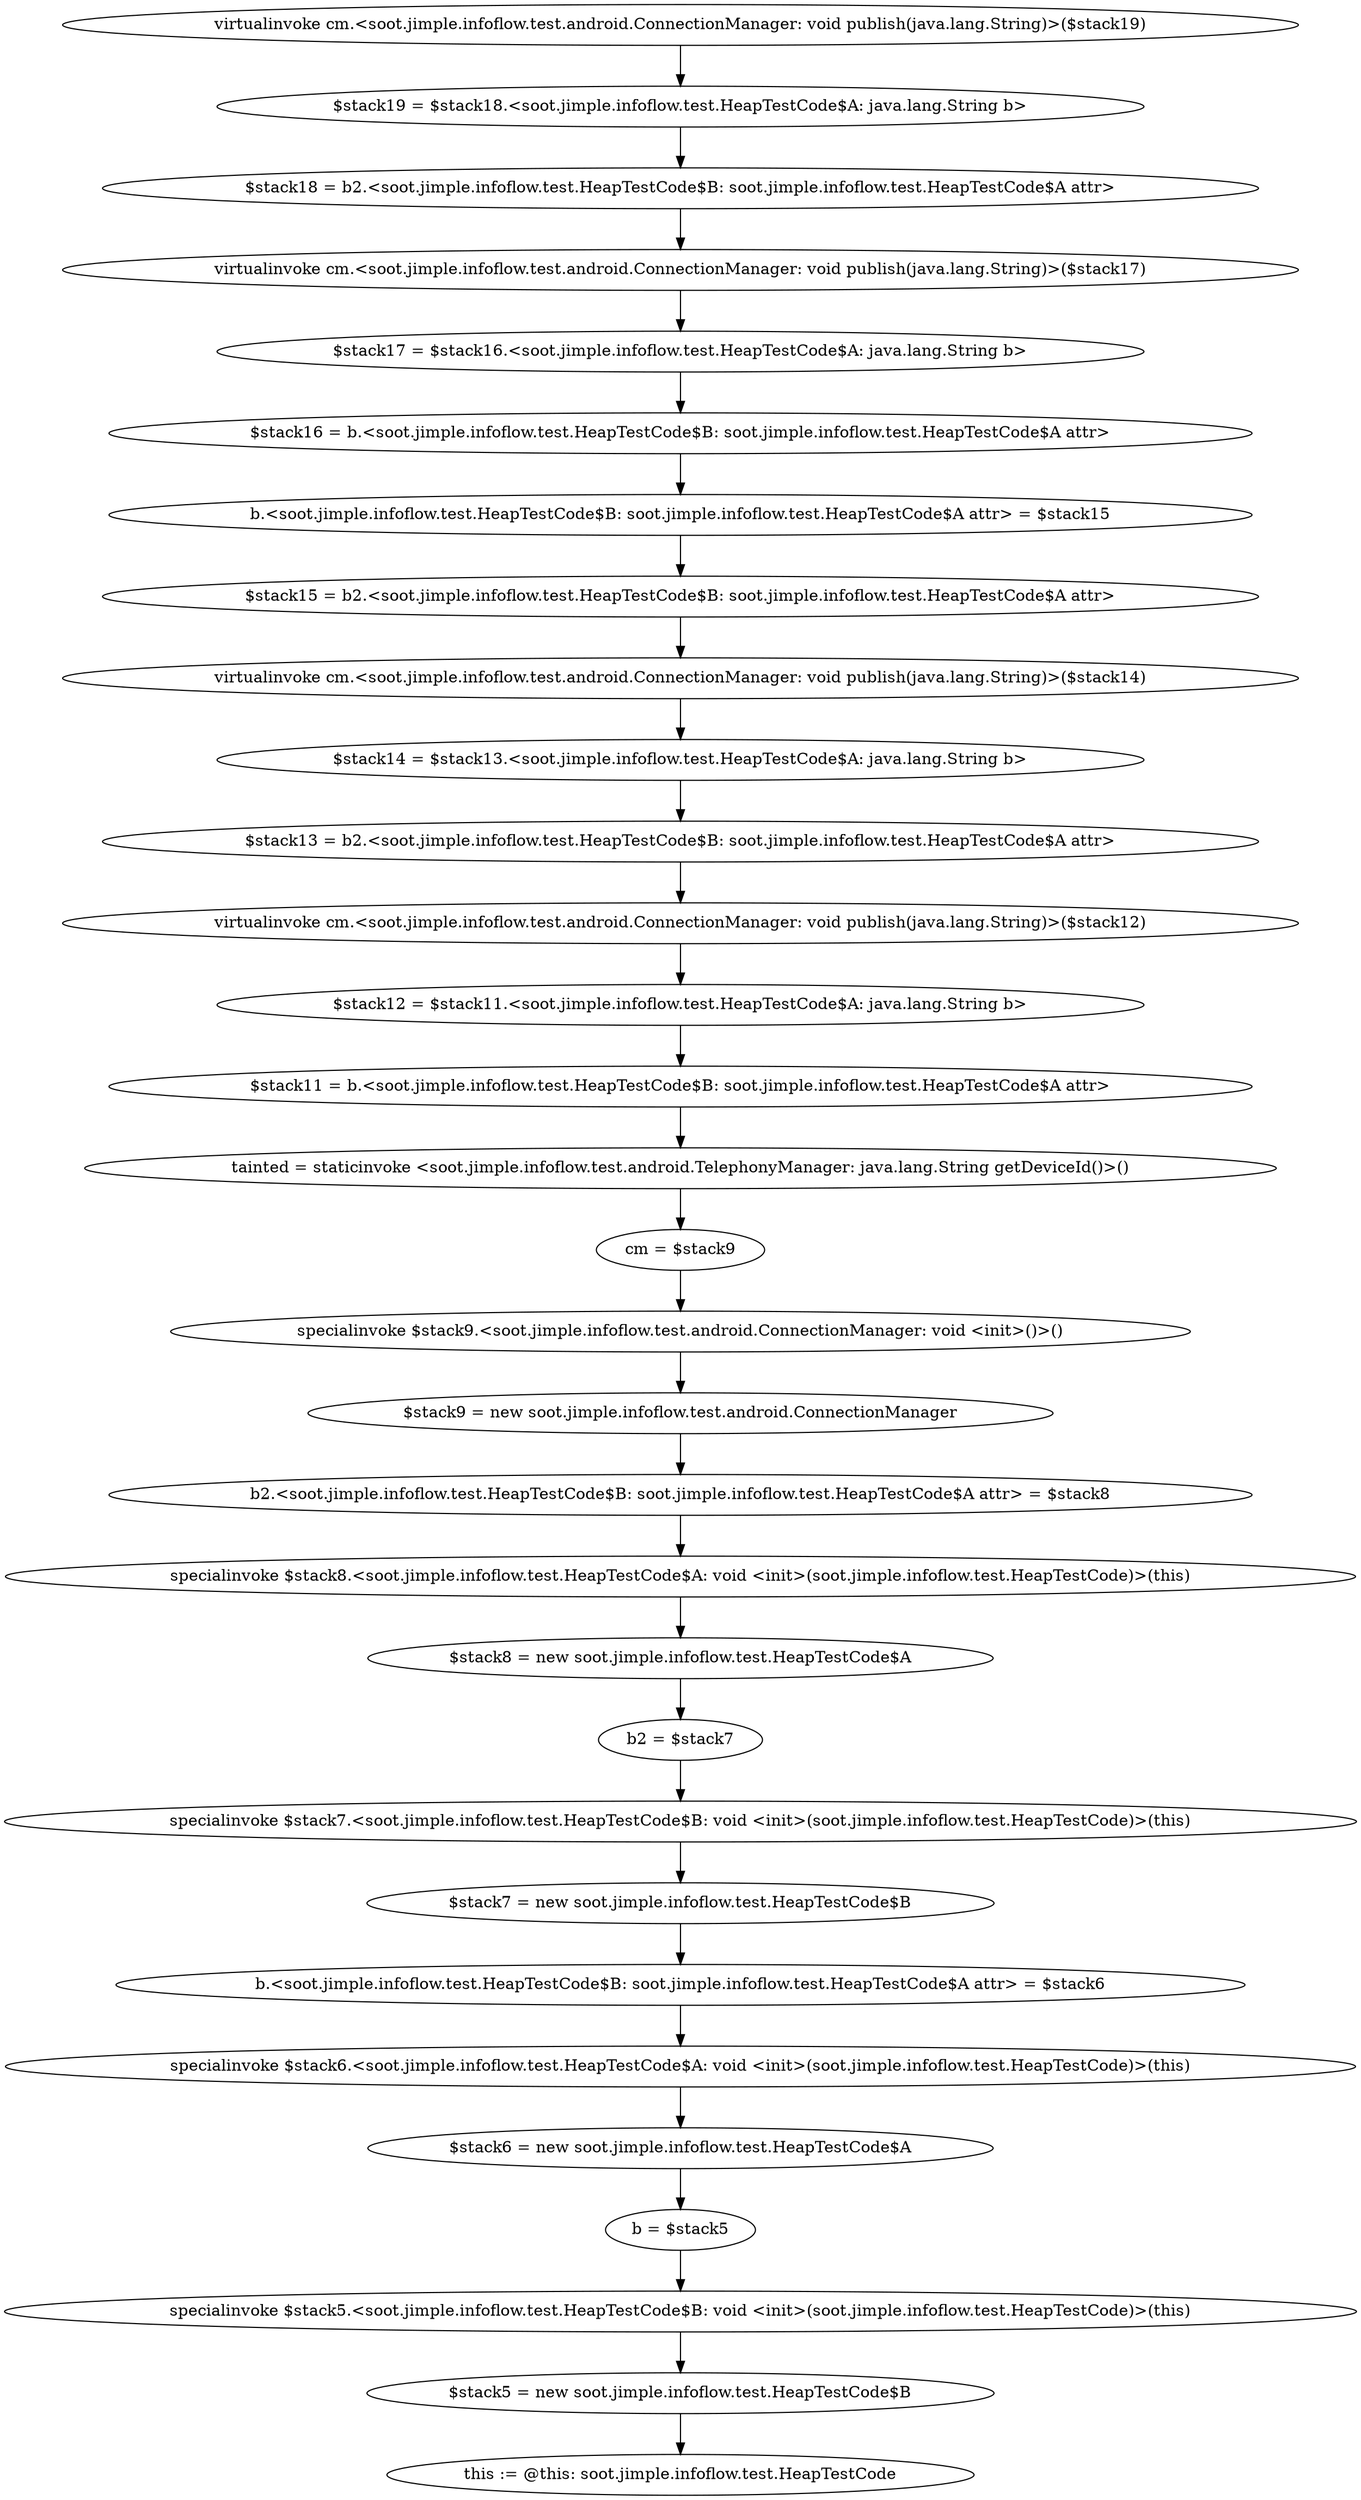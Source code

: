 digraph "" {
    "virtualinvoke cm.<soot.jimple.infoflow.test.android.ConnectionManager: void publish(java.lang.String)>($stack19)"
    "$stack19 = $stack18.<soot.jimple.infoflow.test.HeapTestCode$A: java.lang.String b>"
    "virtualinvoke cm.<soot.jimple.infoflow.test.android.ConnectionManager: void publish(java.lang.String)>($stack19)"->"$stack19 = $stack18.<soot.jimple.infoflow.test.HeapTestCode$A: java.lang.String b>";
    "$stack18 = b2.<soot.jimple.infoflow.test.HeapTestCode$B: soot.jimple.infoflow.test.HeapTestCode$A attr>"
    "$stack19 = $stack18.<soot.jimple.infoflow.test.HeapTestCode$A: java.lang.String b>"->"$stack18 = b2.<soot.jimple.infoflow.test.HeapTestCode$B: soot.jimple.infoflow.test.HeapTestCode$A attr>";
    "virtualinvoke cm.<soot.jimple.infoflow.test.android.ConnectionManager: void publish(java.lang.String)>($stack17)"
    "$stack18 = b2.<soot.jimple.infoflow.test.HeapTestCode$B: soot.jimple.infoflow.test.HeapTestCode$A attr>"->"virtualinvoke cm.<soot.jimple.infoflow.test.android.ConnectionManager: void publish(java.lang.String)>($stack17)";
    "$stack17 = $stack16.<soot.jimple.infoflow.test.HeapTestCode$A: java.lang.String b>"
    "virtualinvoke cm.<soot.jimple.infoflow.test.android.ConnectionManager: void publish(java.lang.String)>($stack17)"->"$stack17 = $stack16.<soot.jimple.infoflow.test.HeapTestCode$A: java.lang.String b>";
    "$stack16 = b.<soot.jimple.infoflow.test.HeapTestCode$B: soot.jimple.infoflow.test.HeapTestCode$A attr>"
    "$stack17 = $stack16.<soot.jimple.infoflow.test.HeapTestCode$A: java.lang.String b>"->"$stack16 = b.<soot.jimple.infoflow.test.HeapTestCode$B: soot.jimple.infoflow.test.HeapTestCode$A attr>";
    "b.<soot.jimple.infoflow.test.HeapTestCode$B: soot.jimple.infoflow.test.HeapTestCode$A attr> = $stack15"
    "$stack16 = b.<soot.jimple.infoflow.test.HeapTestCode$B: soot.jimple.infoflow.test.HeapTestCode$A attr>"->"b.<soot.jimple.infoflow.test.HeapTestCode$B: soot.jimple.infoflow.test.HeapTestCode$A attr> = $stack15";
    "$stack15 = b2.<soot.jimple.infoflow.test.HeapTestCode$B: soot.jimple.infoflow.test.HeapTestCode$A attr>"
    "b.<soot.jimple.infoflow.test.HeapTestCode$B: soot.jimple.infoflow.test.HeapTestCode$A attr> = $stack15"->"$stack15 = b2.<soot.jimple.infoflow.test.HeapTestCode$B: soot.jimple.infoflow.test.HeapTestCode$A attr>";
    "virtualinvoke cm.<soot.jimple.infoflow.test.android.ConnectionManager: void publish(java.lang.String)>($stack14)"
    "$stack15 = b2.<soot.jimple.infoflow.test.HeapTestCode$B: soot.jimple.infoflow.test.HeapTestCode$A attr>"->"virtualinvoke cm.<soot.jimple.infoflow.test.android.ConnectionManager: void publish(java.lang.String)>($stack14)";
    "$stack14 = $stack13.<soot.jimple.infoflow.test.HeapTestCode$A: java.lang.String b>"
    "virtualinvoke cm.<soot.jimple.infoflow.test.android.ConnectionManager: void publish(java.lang.String)>($stack14)"->"$stack14 = $stack13.<soot.jimple.infoflow.test.HeapTestCode$A: java.lang.String b>";
    "$stack13 = b2.<soot.jimple.infoflow.test.HeapTestCode$B: soot.jimple.infoflow.test.HeapTestCode$A attr>"
    "$stack14 = $stack13.<soot.jimple.infoflow.test.HeapTestCode$A: java.lang.String b>"->"$stack13 = b2.<soot.jimple.infoflow.test.HeapTestCode$B: soot.jimple.infoflow.test.HeapTestCode$A attr>";
    "virtualinvoke cm.<soot.jimple.infoflow.test.android.ConnectionManager: void publish(java.lang.String)>($stack12)"
    "$stack13 = b2.<soot.jimple.infoflow.test.HeapTestCode$B: soot.jimple.infoflow.test.HeapTestCode$A attr>"->"virtualinvoke cm.<soot.jimple.infoflow.test.android.ConnectionManager: void publish(java.lang.String)>($stack12)";
    "$stack12 = $stack11.<soot.jimple.infoflow.test.HeapTestCode$A: java.lang.String b>"
    "virtualinvoke cm.<soot.jimple.infoflow.test.android.ConnectionManager: void publish(java.lang.String)>($stack12)"->"$stack12 = $stack11.<soot.jimple.infoflow.test.HeapTestCode$A: java.lang.String b>";
    "$stack11 = b.<soot.jimple.infoflow.test.HeapTestCode$B: soot.jimple.infoflow.test.HeapTestCode$A attr>"
    "$stack12 = $stack11.<soot.jimple.infoflow.test.HeapTestCode$A: java.lang.String b>"->"$stack11 = b.<soot.jimple.infoflow.test.HeapTestCode$B: soot.jimple.infoflow.test.HeapTestCode$A attr>";
    "tainted = staticinvoke <soot.jimple.infoflow.test.android.TelephonyManager: java.lang.String getDeviceId()>()"
    "$stack11 = b.<soot.jimple.infoflow.test.HeapTestCode$B: soot.jimple.infoflow.test.HeapTestCode$A attr>"->"tainted = staticinvoke <soot.jimple.infoflow.test.android.TelephonyManager: java.lang.String getDeviceId()>()";
    "cm = $stack9"
    "tainted = staticinvoke <soot.jimple.infoflow.test.android.TelephonyManager: java.lang.String getDeviceId()>()"->"cm = $stack9";
    "specialinvoke $stack9.<soot.jimple.infoflow.test.android.ConnectionManager: void <init>()>()"
    "cm = $stack9"->"specialinvoke $stack9.<soot.jimple.infoflow.test.android.ConnectionManager: void <init>()>()";
    "$stack9 = new soot.jimple.infoflow.test.android.ConnectionManager"
    "specialinvoke $stack9.<soot.jimple.infoflow.test.android.ConnectionManager: void <init>()>()"->"$stack9 = new soot.jimple.infoflow.test.android.ConnectionManager";
    "b2.<soot.jimple.infoflow.test.HeapTestCode$B: soot.jimple.infoflow.test.HeapTestCode$A attr> = $stack8"
    "$stack9 = new soot.jimple.infoflow.test.android.ConnectionManager"->"b2.<soot.jimple.infoflow.test.HeapTestCode$B: soot.jimple.infoflow.test.HeapTestCode$A attr> = $stack8";
    "specialinvoke $stack8.<soot.jimple.infoflow.test.HeapTestCode$A: void <init>(soot.jimple.infoflow.test.HeapTestCode)>(this)"
    "b2.<soot.jimple.infoflow.test.HeapTestCode$B: soot.jimple.infoflow.test.HeapTestCode$A attr> = $stack8"->"specialinvoke $stack8.<soot.jimple.infoflow.test.HeapTestCode$A: void <init>(soot.jimple.infoflow.test.HeapTestCode)>(this)";
    "$stack8 = new soot.jimple.infoflow.test.HeapTestCode$A"
    "specialinvoke $stack8.<soot.jimple.infoflow.test.HeapTestCode$A: void <init>(soot.jimple.infoflow.test.HeapTestCode)>(this)"->"$stack8 = new soot.jimple.infoflow.test.HeapTestCode$A";
    "b2 = $stack7"
    "$stack8 = new soot.jimple.infoflow.test.HeapTestCode$A"->"b2 = $stack7";
    "specialinvoke $stack7.<soot.jimple.infoflow.test.HeapTestCode$B: void <init>(soot.jimple.infoflow.test.HeapTestCode)>(this)"
    "b2 = $stack7"->"specialinvoke $stack7.<soot.jimple.infoflow.test.HeapTestCode$B: void <init>(soot.jimple.infoflow.test.HeapTestCode)>(this)";
    "$stack7 = new soot.jimple.infoflow.test.HeapTestCode$B"
    "specialinvoke $stack7.<soot.jimple.infoflow.test.HeapTestCode$B: void <init>(soot.jimple.infoflow.test.HeapTestCode)>(this)"->"$stack7 = new soot.jimple.infoflow.test.HeapTestCode$B";
    "b.<soot.jimple.infoflow.test.HeapTestCode$B: soot.jimple.infoflow.test.HeapTestCode$A attr> = $stack6"
    "$stack7 = new soot.jimple.infoflow.test.HeapTestCode$B"->"b.<soot.jimple.infoflow.test.HeapTestCode$B: soot.jimple.infoflow.test.HeapTestCode$A attr> = $stack6";
    "specialinvoke $stack6.<soot.jimple.infoflow.test.HeapTestCode$A: void <init>(soot.jimple.infoflow.test.HeapTestCode)>(this)"
    "b.<soot.jimple.infoflow.test.HeapTestCode$B: soot.jimple.infoflow.test.HeapTestCode$A attr> = $stack6"->"specialinvoke $stack6.<soot.jimple.infoflow.test.HeapTestCode$A: void <init>(soot.jimple.infoflow.test.HeapTestCode)>(this)";
    "$stack6 = new soot.jimple.infoflow.test.HeapTestCode$A"
    "specialinvoke $stack6.<soot.jimple.infoflow.test.HeapTestCode$A: void <init>(soot.jimple.infoflow.test.HeapTestCode)>(this)"->"$stack6 = new soot.jimple.infoflow.test.HeapTestCode$A";
    "b = $stack5"
    "$stack6 = new soot.jimple.infoflow.test.HeapTestCode$A"->"b = $stack5";
    "specialinvoke $stack5.<soot.jimple.infoflow.test.HeapTestCode$B: void <init>(soot.jimple.infoflow.test.HeapTestCode)>(this)"
    "b = $stack5"->"specialinvoke $stack5.<soot.jimple.infoflow.test.HeapTestCode$B: void <init>(soot.jimple.infoflow.test.HeapTestCode)>(this)";
    "$stack5 = new soot.jimple.infoflow.test.HeapTestCode$B"
    "specialinvoke $stack5.<soot.jimple.infoflow.test.HeapTestCode$B: void <init>(soot.jimple.infoflow.test.HeapTestCode)>(this)"->"$stack5 = new soot.jimple.infoflow.test.HeapTestCode$B";
    "this := @this: soot.jimple.infoflow.test.HeapTestCode"
    "$stack5 = new soot.jimple.infoflow.test.HeapTestCode$B"->"this := @this: soot.jimple.infoflow.test.HeapTestCode";
}

